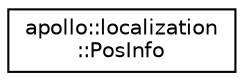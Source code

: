 digraph "Graphical Class Hierarchy"
{
  edge [fontname="Helvetica",fontsize="10",labelfontname="Helvetica",labelfontsize="10"];
  node [fontname="Helvetica",fontsize="10",shape=record];
  rankdir="LR";
  Node1 [label="apollo::localization\l::PosInfo",height=0.2,width=0.4,color="black", fillcolor="white", style="filled",URL="$structapollo_1_1localization_1_1PosInfo.html"];
}
